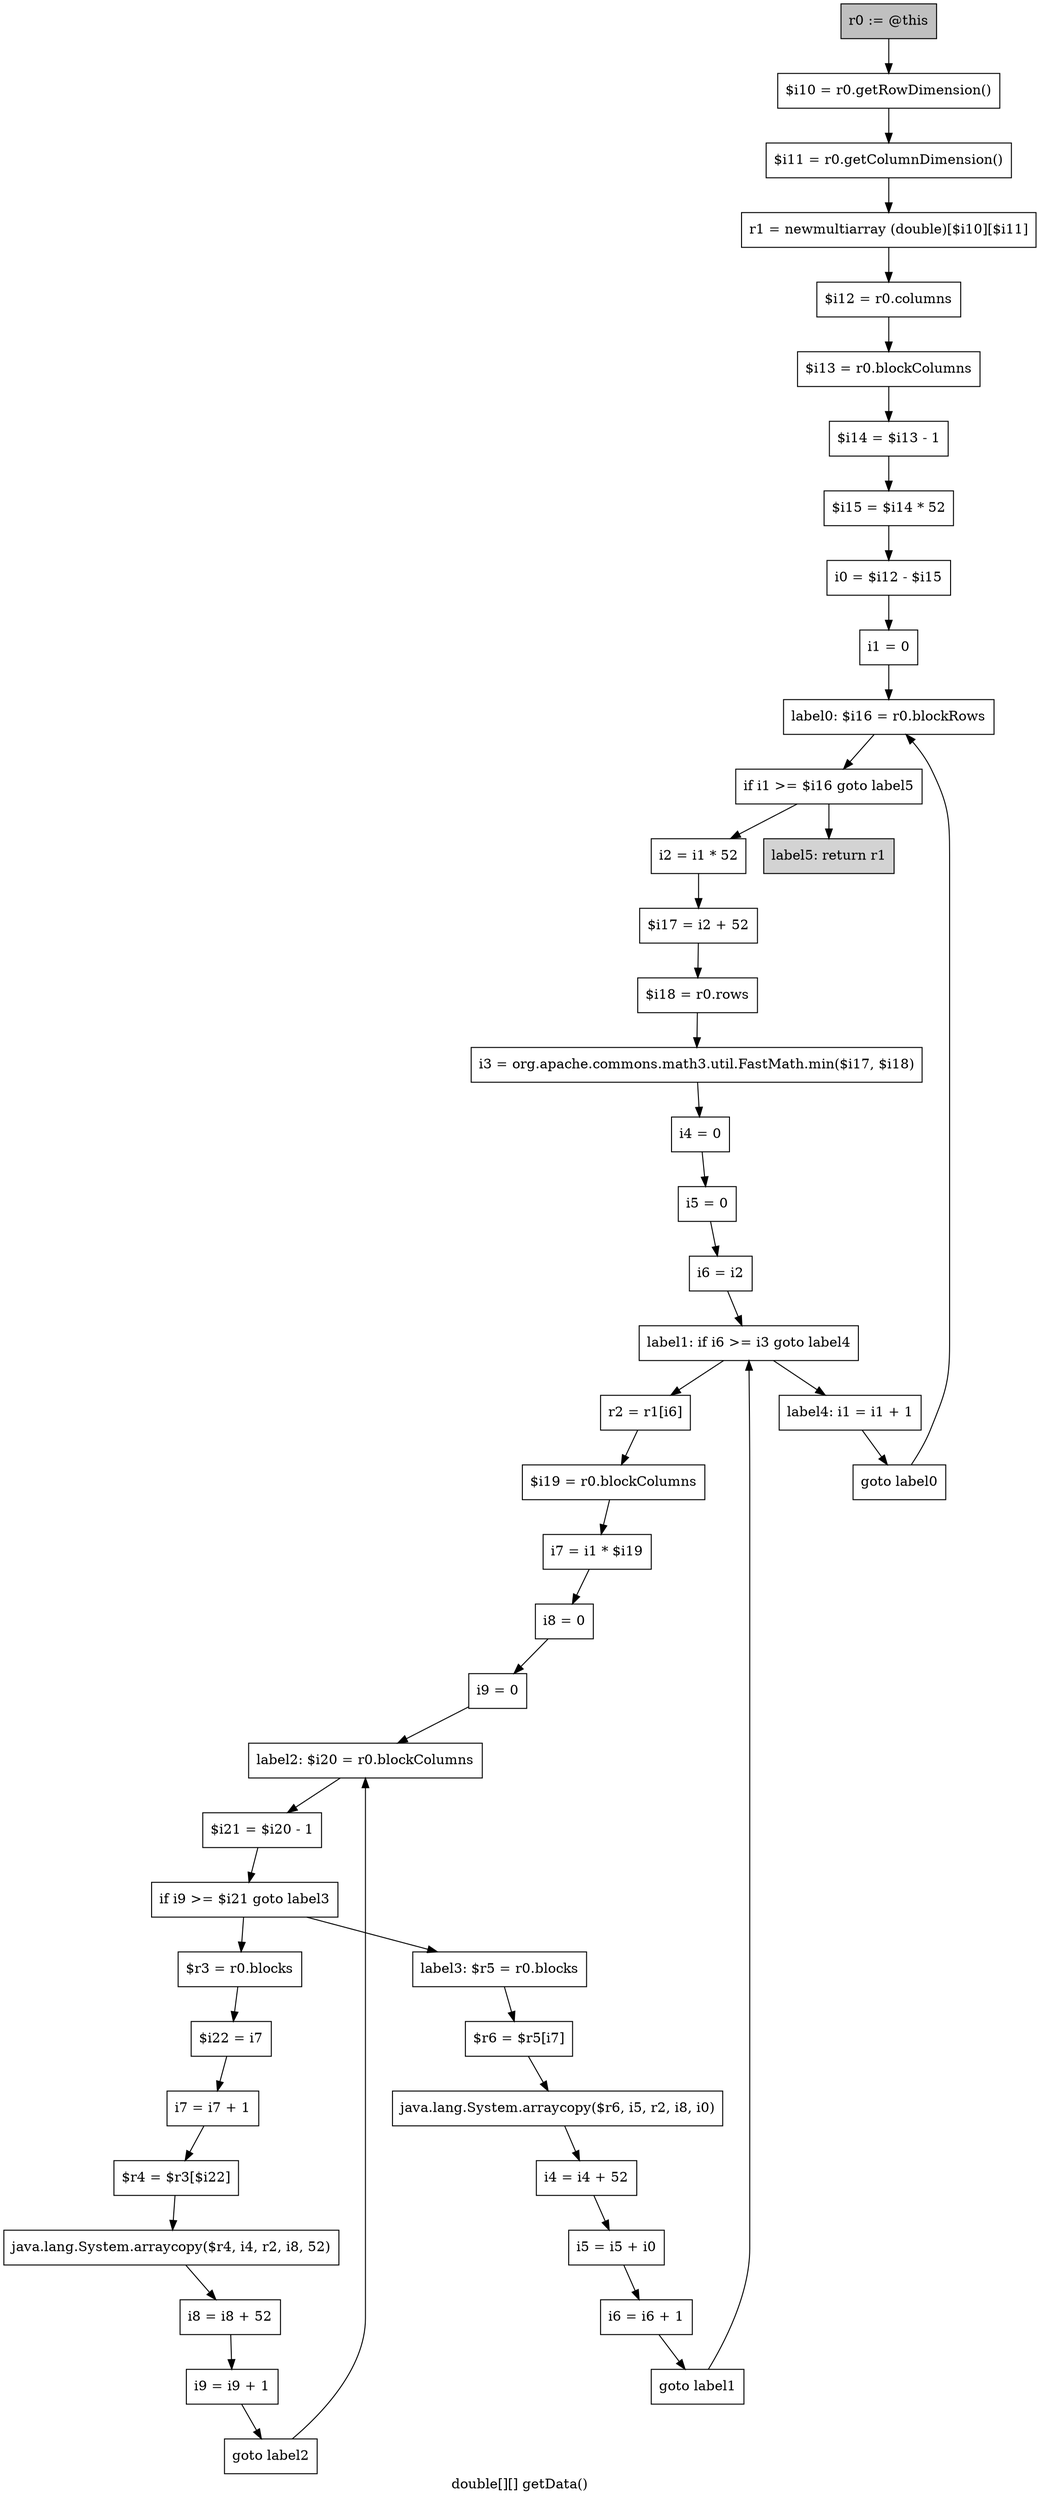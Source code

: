 digraph "double[][] getData()" {
    label="double[][] getData()";
    node [shape=box];
    "0" [style=filled,fillcolor=gray,label="r0 := @this",];
    "1" [label="$i10 = r0.getRowDimension()",];
    "0"->"1";
    "2" [label="$i11 = r0.getColumnDimension()",];
    "1"->"2";
    "3" [label="r1 = newmultiarray (double)[$i10][$i11]",];
    "2"->"3";
    "4" [label="$i12 = r0.columns",];
    "3"->"4";
    "5" [label="$i13 = r0.blockColumns",];
    "4"->"5";
    "6" [label="$i14 = $i13 - 1",];
    "5"->"6";
    "7" [label="$i15 = $i14 * 52",];
    "6"->"7";
    "8" [label="i0 = $i12 - $i15",];
    "7"->"8";
    "9" [label="i1 = 0",];
    "8"->"9";
    "10" [label="label0: $i16 = r0.blockRows",];
    "9"->"10";
    "11" [label="if i1 >= $i16 goto label5",];
    "10"->"11";
    "12" [label="i2 = i1 * 52",];
    "11"->"12";
    "45" [style=filled,fillcolor=lightgray,label="label5: return r1",];
    "11"->"45";
    "13" [label="$i17 = i2 + 52",];
    "12"->"13";
    "14" [label="$i18 = r0.rows",];
    "13"->"14";
    "15" [label="i3 = org.apache.commons.math3.util.FastMath.min($i17, $i18)",];
    "14"->"15";
    "16" [label="i4 = 0",];
    "15"->"16";
    "17" [label="i5 = 0",];
    "16"->"17";
    "18" [label="i6 = i2",];
    "17"->"18";
    "19" [label="label1: if i6 >= i3 goto label4",];
    "18"->"19";
    "20" [label="r2 = r1[i6]",];
    "19"->"20";
    "43" [label="label4: i1 = i1 + 1",];
    "19"->"43";
    "21" [label="$i19 = r0.blockColumns",];
    "20"->"21";
    "22" [label="i7 = i1 * $i19",];
    "21"->"22";
    "23" [label="i8 = 0",];
    "22"->"23";
    "24" [label="i9 = 0",];
    "23"->"24";
    "25" [label="label2: $i20 = r0.blockColumns",];
    "24"->"25";
    "26" [label="$i21 = $i20 - 1",];
    "25"->"26";
    "27" [label="if i9 >= $i21 goto label3",];
    "26"->"27";
    "28" [label="$r3 = r0.blocks",];
    "27"->"28";
    "36" [label="label3: $r5 = r0.blocks",];
    "27"->"36";
    "29" [label="$i22 = i7",];
    "28"->"29";
    "30" [label="i7 = i7 + 1",];
    "29"->"30";
    "31" [label="$r4 = $r3[$i22]",];
    "30"->"31";
    "32" [label="java.lang.System.arraycopy($r4, i4, r2, i8, 52)",];
    "31"->"32";
    "33" [label="i8 = i8 + 52",];
    "32"->"33";
    "34" [label="i9 = i9 + 1",];
    "33"->"34";
    "35" [label="goto label2",];
    "34"->"35";
    "35"->"25";
    "37" [label="$r6 = $r5[i7]",];
    "36"->"37";
    "38" [label="java.lang.System.arraycopy($r6, i5, r2, i8, i0)",];
    "37"->"38";
    "39" [label="i4 = i4 + 52",];
    "38"->"39";
    "40" [label="i5 = i5 + i0",];
    "39"->"40";
    "41" [label="i6 = i6 + 1",];
    "40"->"41";
    "42" [label="goto label1",];
    "41"->"42";
    "42"->"19";
    "44" [label="goto label0",];
    "43"->"44";
    "44"->"10";
}

